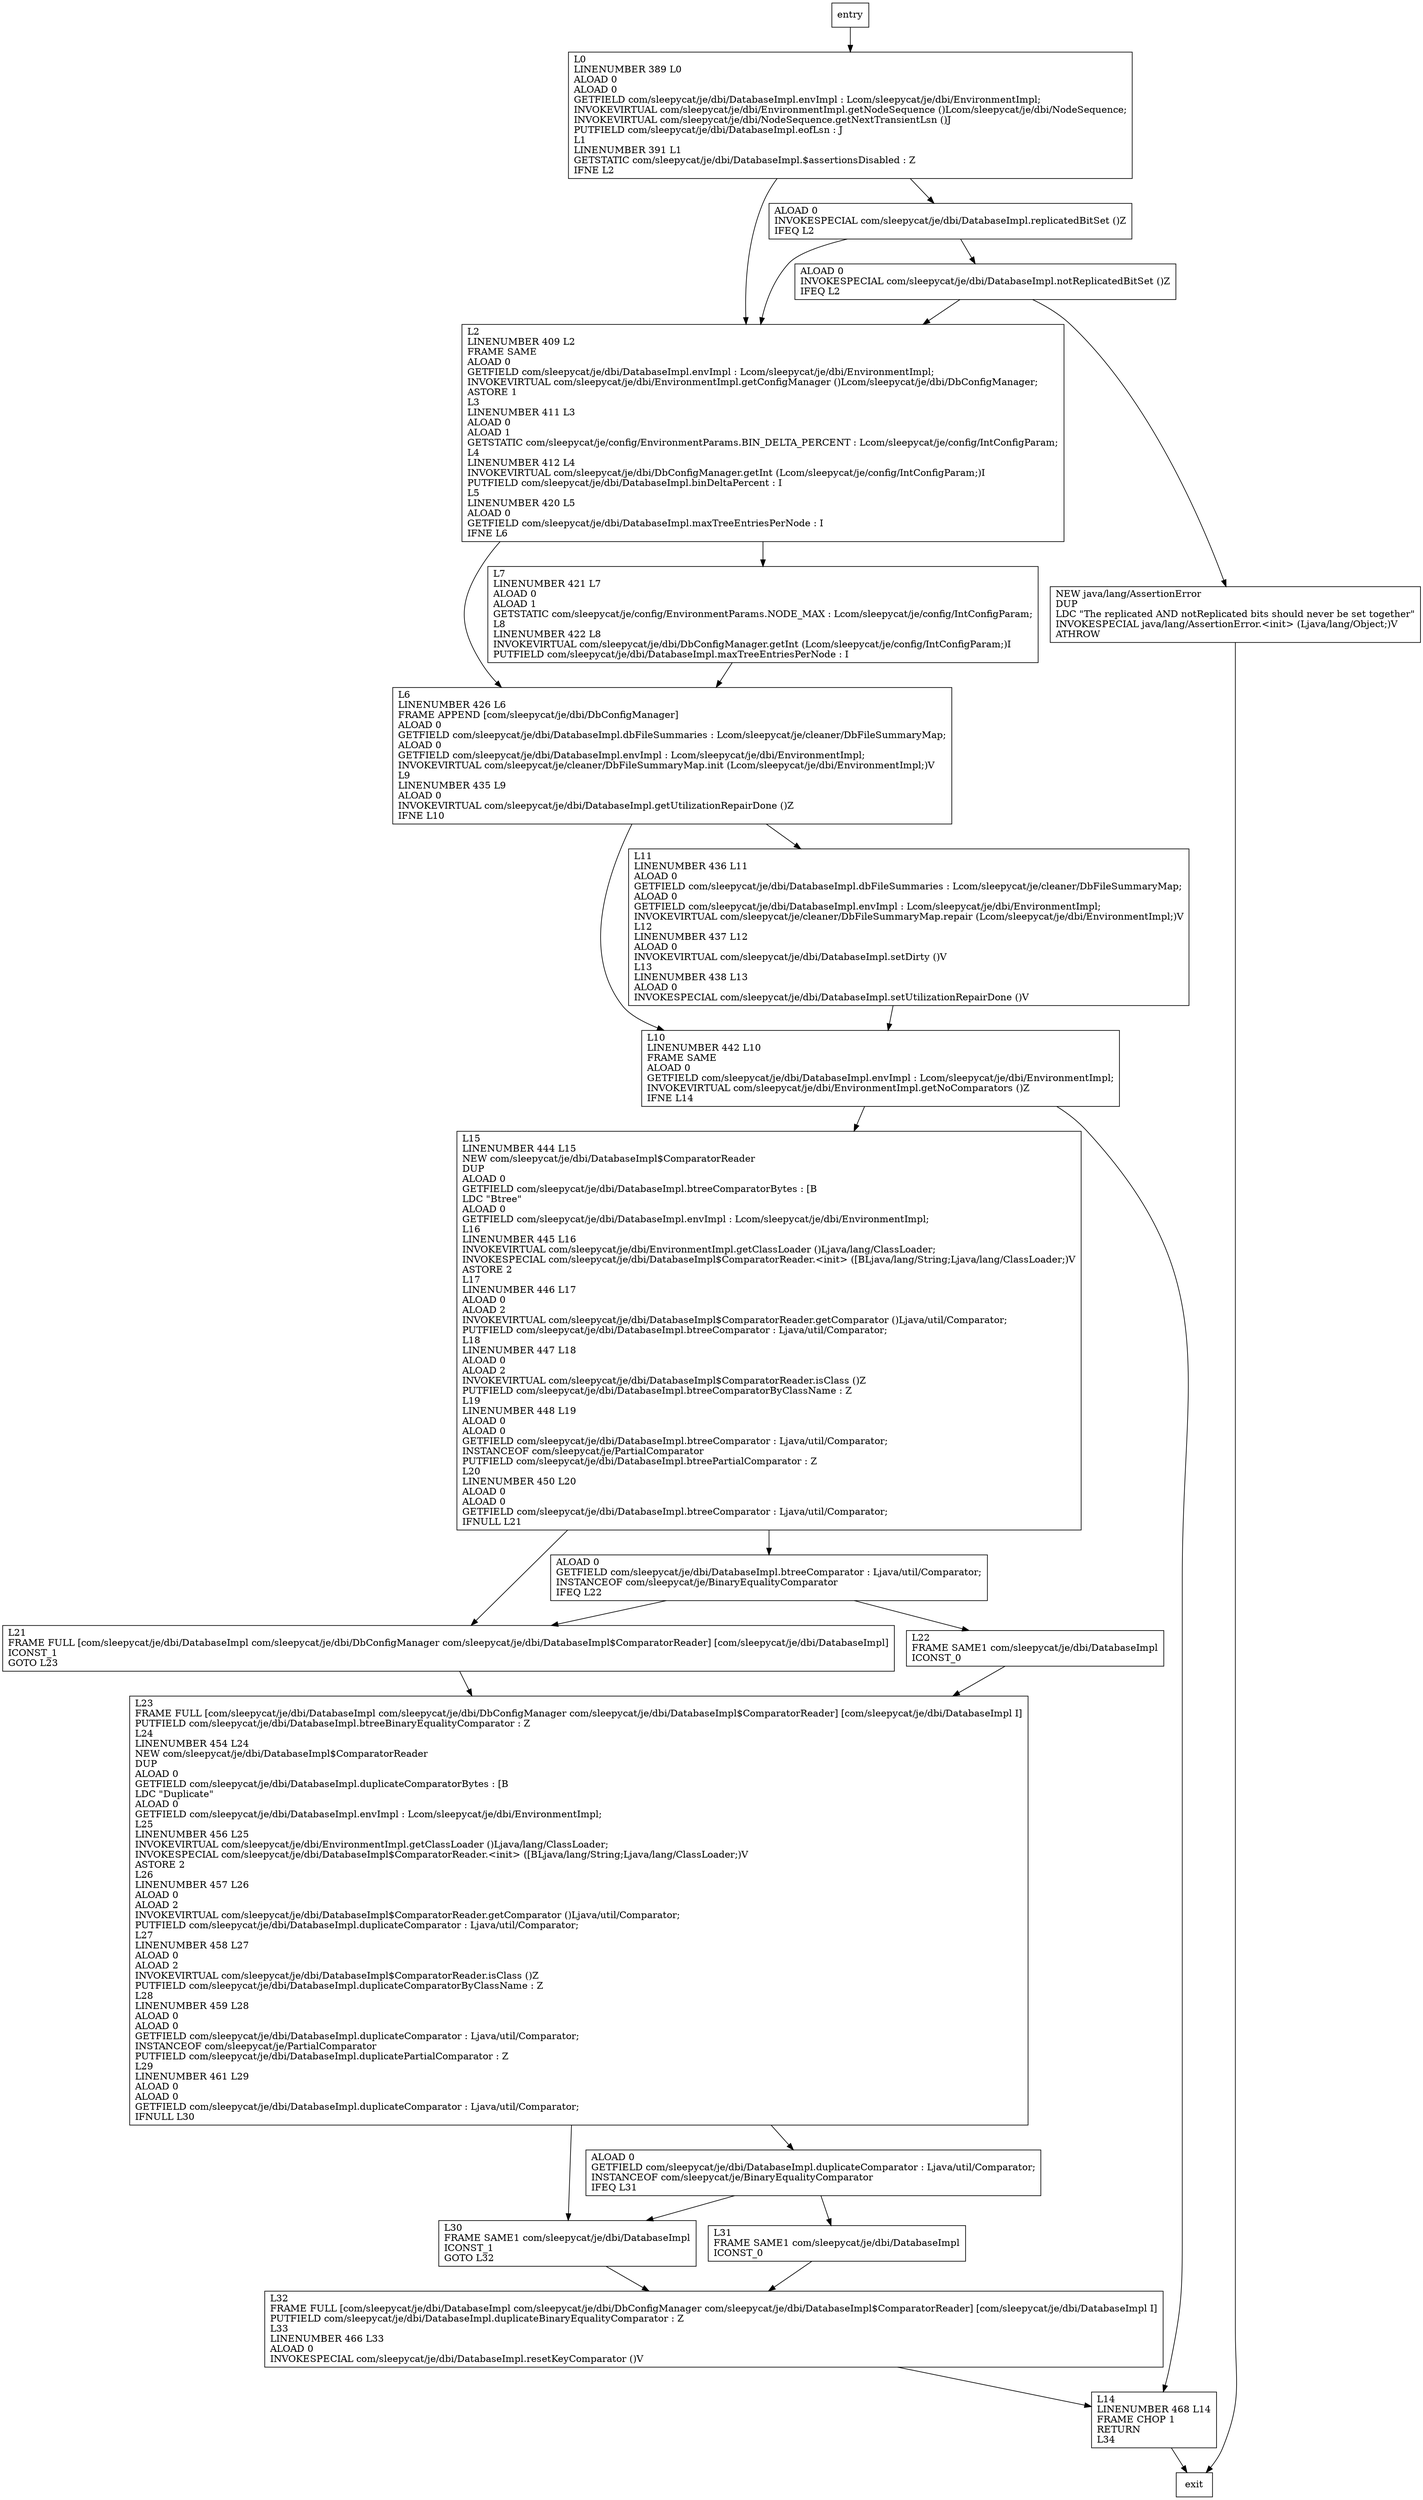 digraph initWithEnvironment {
node [shape=record];
1687295056 [label="L0\lLINENUMBER 389 L0\lALOAD 0\lALOAD 0\lGETFIELD com/sleepycat/je/dbi/DatabaseImpl.envImpl : Lcom/sleepycat/je/dbi/EnvironmentImpl;\lINVOKEVIRTUAL com/sleepycat/je/dbi/EnvironmentImpl.getNodeSequence ()Lcom/sleepycat/je/dbi/NodeSequence;\lINVOKEVIRTUAL com/sleepycat/je/dbi/NodeSequence.getNextTransientLsn ()J\lPUTFIELD com/sleepycat/je/dbi/DatabaseImpl.eofLsn : J\lL1\lLINENUMBER 391 L1\lGETSTATIC com/sleepycat/je/dbi/DatabaseImpl.$assertionsDisabled : Z\lIFNE L2\l"];
963383848 [label="L21\lFRAME FULL [com/sleepycat/je/dbi/DatabaseImpl com/sleepycat/je/dbi/DbConfigManager com/sleepycat/je/dbi/DatabaseImpl$ComparatorReader] [com/sleepycat/je/dbi/DatabaseImpl]\lICONST_1\lGOTO L23\l"];
1280939641 [label="L23\lFRAME FULL [com/sleepycat/je/dbi/DatabaseImpl com/sleepycat/je/dbi/DbConfigManager com/sleepycat/je/dbi/DatabaseImpl$ComparatorReader] [com/sleepycat/je/dbi/DatabaseImpl I]\lPUTFIELD com/sleepycat/je/dbi/DatabaseImpl.btreeBinaryEqualityComparator : Z\lL24\lLINENUMBER 454 L24\lNEW com/sleepycat/je/dbi/DatabaseImpl$ComparatorReader\lDUP\lALOAD 0\lGETFIELD com/sleepycat/je/dbi/DatabaseImpl.duplicateComparatorBytes : [B\lLDC \"Duplicate\"\lALOAD 0\lGETFIELD com/sleepycat/je/dbi/DatabaseImpl.envImpl : Lcom/sleepycat/je/dbi/EnvironmentImpl;\lL25\lLINENUMBER 456 L25\lINVOKEVIRTUAL com/sleepycat/je/dbi/EnvironmentImpl.getClassLoader ()Ljava/lang/ClassLoader;\lINVOKESPECIAL com/sleepycat/je/dbi/DatabaseImpl$ComparatorReader.\<init\> ([BLjava/lang/String;Ljava/lang/ClassLoader;)V\lASTORE 2\lL26\lLINENUMBER 457 L26\lALOAD 0\lALOAD 2\lINVOKEVIRTUAL com/sleepycat/je/dbi/DatabaseImpl$ComparatorReader.getComparator ()Ljava/util/Comparator;\lPUTFIELD com/sleepycat/je/dbi/DatabaseImpl.duplicateComparator : Ljava/util/Comparator;\lL27\lLINENUMBER 458 L27\lALOAD 0\lALOAD 2\lINVOKEVIRTUAL com/sleepycat/je/dbi/DatabaseImpl$ComparatorReader.isClass ()Z\lPUTFIELD com/sleepycat/je/dbi/DatabaseImpl.duplicateComparatorByClassName : Z\lL28\lLINENUMBER 459 L28\lALOAD 0\lALOAD 0\lGETFIELD com/sleepycat/je/dbi/DatabaseImpl.duplicateComparator : Ljava/util/Comparator;\lINSTANCEOF com/sleepycat/je/PartialComparator\lPUTFIELD com/sleepycat/je/dbi/DatabaseImpl.duplicatePartialComparator : Z\lL29\lLINENUMBER 461 L29\lALOAD 0\lALOAD 0\lGETFIELD com/sleepycat/je/dbi/DatabaseImpl.duplicateComparator : Ljava/util/Comparator;\lIFNULL L30\l"];
412192112 [label="L2\lLINENUMBER 409 L2\lFRAME SAME\lALOAD 0\lGETFIELD com/sleepycat/je/dbi/DatabaseImpl.envImpl : Lcom/sleepycat/je/dbi/EnvironmentImpl;\lINVOKEVIRTUAL com/sleepycat/je/dbi/EnvironmentImpl.getConfigManager ()Lcom/sleepycat/je/dbi/DbConfigManager;\lASTORE 1\lL3\lLINENUMBER 411 L3\lALOAD 0\lALOAD 1\lGETSTATIC com/sleepycat/je/config/EnvironmentParams.BIN_DELTA_PERCENT : Lcom/sleepycat/je/config/IntConfigParam;\lL4\lLINENUMBER 412 L4\lINVOKEVIRTUAL com/sleepycat/je/dbi/DbConfigManager.getInt (Lcom/sleepycat/je/config/IntConfigParam;)I\lPUTFIELD com/sleepycat/je/dbi/DatabaseImpl.binDeltaPercent : I\lL5\lLINENUMBER 420 L5\lALOAD 0\lGETFIELD com/sleepycat/je/dbi/DatabaseImpl.maxTreeEntriesPerNode : I\lIFNE L6\l"];
854875669 [label="L32\lFRAME FULL [com/sleepycat/je/dbi/DatabaseImpl com/sleepycat/je/dbi/DbConfigManager com/sleepycat/je/dbi/DatabaseImpl$ComparatorReader] [com/sleepycat/je/dbi/DatabaseImpl I]\lPUTFIELD com/sleepycat/je/dbi/DatabaseImpl.duplicateBinaryEqualityComparator : Z\lL33\lLINENUMBER 466 L33\lALOAD 0\lINVOKESPECIAL com/sleepycat/je/dbi/DatabaseImpl.resetKeyComparator ()V\l"];
252960930 [label="L30\lFRAME SAME1 com/sleepycat/je/dbi/DatabaseImpl\lICONST_1\lGOTO L32\l"];
849280097 [label="L31\lFRAME SAME1 com/sleepycat/je/dbi/DatabaseImpl\lICONST_0\l"];
385990323 [label="ALOAD 0\lGETFIELD com/sleepycat/je/dbi/DatabaseImpl.btreeComparator : Ljava/util/Comparator;\lINSTANCEOF com/sleepycat/je/BinaryEqualityComparator\lIFEQ L22\l"];
1563899796 [label="ALOAD 0\lINVOKESPECIAL com/sleepycat/je/dbi/DatabaseImpl.replicatedBitSet ()Z\lIFEQ L2\l"];
583284045 [label="L10\lLINENUMBER 442 L10\lFRAME SAME\lALOAD 0\lGETFIELD com/sleepycat/je/dbi/DatabaseImpl.envImpl : Lcom/sleepycat/je/dbi/EnvironmentImpl;\lINVOKEVIRTUAL com/sleepycat/je/dbi/EnvironmentImpl.getNoComparators ()Z\lIFNE L14\l"];
645994590 [label="L11\lLINENUMBER 436 L11\lALOAD 0\lGETFIELD com/sleepycat/je/dbi/DatabaseImpl.dbFileSummaries : Lcom/sleepycat/je/cleaner/DbFileSummaryMap;\lALOAD 0\lGETFIELD com/sleepycat/je/dbi/DatabaseImpl.envImpl : Lcom/sleepycat/je/dbi/EnvironmentImpl;\lINVOKEVIRTUAL com/sleepycat/je/cleaner/DbFileSummaryMap.repair (Lcom/sleepycat/je/dbi/EnvironmentImpl;)V\lL12\lLINENUMBER 437 L12\lALOAD 0\lINVOKEVIRTUAL com/sleepycat/je/dbi/DatabaseImpl.setDirty ()V\lL13\lLINENUMBER 438 L13\lALOAD 0\lINVOKESPECIAL com/sleepycat/je/dbi/DatabaseImpl.setUtilizationRepairDone ()V\l"];
1106589855 [label="L15\lLINENUMBER 444 L15\lNEW com/sleepycat/je/dbi/DatabaseImpl$ComparatorReader\lDUP\lALOAD 0\lGETFIELD com/sleepycat/je/dbi/DatabaseImpl.btreeComparatorBytes : [B\lLDC \"Btree\"\lALOAD 0\lGETFIELD com/sleepycat/je/dbi/DatabaseImpl.envImpl : Lcom/sleepycat/je/dbi/EnvironmentImpl;\lL16\lLINENUMBER 445 L16\lINVOKEVIRTUAL com/sleepycat/je/dbi/EnvironmentImpl.getClassLoader ()Ljava/lang/ClassLoader;\lINVOKESPECIAL com/sleepycat/je/dbi/DatabaseImpl$ComparatorReader.\<init\> ([BLjava/lang/String;Ljava/lang/ClassLoader;)V\lASTORE 2\lL17\lLINENUMBER 446 L17\lALOAD 0\lALOAD 2\lINVOKEVIRTUAL com/sleepycat/je/dbi/DatabaseImpl$ComparatorReader.getComparator ()Ljava/util/Comparator;\lPUTFIELD com/sleepycat/je/dbi/DatabaseImpl.btreeComparator : Ljava/util/Comparator;\lL18\lLINENUMBER 447 L18\lALOAD 0\lALOAD 2\lINVOKEVIRTUAL com/sleepycat/je/dbi/DatabaseImpl$ComparatorReader.isClass ()Z\lPUTFIELD com/sleepycat/je/dbi/DatabaseImpl.btreeComparatorByClassName : Z\lL19\lLINENUMBER 448 L19\lALOAD 0\lALOAD 0\lGETFIELD com/sleepycat/je/dbi/DatabaseImpl.btreeComparator : Ljava/util/Comparator;\lINSTANCEOF com/sleepycat/je/PartialComparator\lPUTFIELD com/sleepycat/je/dbi/DatabaseImpl.btreePartialComparator : Z\lL20\lLINENUMBER 450 L20\lALOAD 0\lALOAD 0\lGETFIELD com/sleepycat/je/dbi/DatabaseImpl.btreeComparator : Ljava/util/Comparator;\lIFNULL L21\l"];
130052131 [label="NEW java/lang/AssertionError\lDUP\lLDC \"The replicated AND notReplicated bits should never be set  together\"\lINVOKESPECIAL java/lang/AssertionError.\<init\> (Ljava/lang/Object;)V\lATHROW\l"];
973153912 [label="L14\lLINENUMBER 468 L14\lFRAME CHOP 1\lRETURN\lL34\l"];
330205094 [label="L6\lLINENUMBER 426 L6\lFRAME APPEND [com/sleepycat/je/dbi/DbConfigManager]\lALOAD 0\lGETFIELD com/sleepycat/je/dbi/DatabaseImpl.dbFileSummaries : Lcom/sleepycat/je/cleaner/DbFileSummaryMap;\lALOAD 0\lGETFIELD com/sleepycat/je/dbi/DatabaseImpl.envImpl : Lcom/sleepycat/je/dbi/EnvironmentImpl;\lINVOKEVIRTUAL com/sleepycat/je/cleaner/DbFileSummaryMap.init (Lcom/sleepycat/je/dbi/EnvironmentImpl;)V\lL9\lLINENUMBER 435 L9\lALOAD 0\lINVOKEVIRTUAL com/sleepycat/je/dbi/DatabaseImpl.getUtilizationRepairDone ()Z\lIFNE L10\l"];
2136493324 [label="L22\lFRAME SAME1 com/sleepycat/je/dbi/DatabaseImpl\lICONST_0\l"];
368914568 [label="ALOAD 0\lGETFIELD com/sleepycat/je/dbi/DatabaseImpl.duplicateComparator : Ljava/util/Comparator;\lINSTANCEOF com/sleepycat/je/BinaryEqualityComparator\lIFEQ L31\l"];
2000783824 [label="L7\lLINENUMBER 421 L7\lALOAD 0\lALOAD 1\lGETSTATIC com/sleepycat/je/config/EnvironmentParams.NODE_MAX : Lcom/sleepycat/je/config/IntConfigParam;\lL8\lLINENUMBER 422 L8\lINVOKEVIRTUAL com/sleepycat/je/dbi/DbConfigManager.getInt (Lcom/sleepycat/je/config/IntConfigParam;)I\lPUTFIELD com/sleepycat/je/dbi/DatabaseImpl.maxTreeEntriesPerNode : I\l"];
1929693831 [label="ALOAD 0\lINVOKESPECIAL com/sleepycat/je/dbi/DatabaseImpl.notReplicatedBitSet ()Z\lIFEQ L2\l"];
entry;
exit;
1687295056 -> 412192112;
1687295056 -> 1563899796;
963383848 -> 1280939641;
1280939641 -> 252960930;
1280939641 -> 368914568;
entry -> 1687295056;
412192112 -> 330205094;
412192112 -> 2000783824;
854875669 -> 973153912;
252960930 -> 854875669;
849280097 -> 854875669;
385990323 -> 963383848;
385990323 -> 2136493324;
1563899796 -> 412192112;
1563899796 -> 1929693831;
583284045 -> 1106589855;
583284045 -> 973153912;
645994590 -> 583284045;
1106589855 -> 385990323;
1106589855 -> 963383848;
130052131 -> exit;
973153912 -> exit;
330205094 -> 583284045;
330205094 -> 645994590;
2136493324 -> 1280939641;
368914568 -> 252960930;
368914568 -> 849280097;
2000783824 -> 330205094;
1929693831 -> 412192112;
1929693831 -> 130052131;
}
